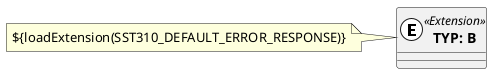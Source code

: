 {
  "sha1": "h2bjt4e0p95d02utoa7695uumqc8xg3",
  "insertion": {
    "when": "2024-06-03T18:59:29.116Z",
    "url": "https://forum.plantuml.net/9880/changed-behaviour-from-vers-2019-5-to-vers-2019-6",
    "user": "plantuml@gmail.com"
  }
}
@startuml
!define Extension(id, name, type = "Extension")  class   "<b>TYP: name</b>" as id << (E,White) type >>

Extension(A, B)
note left
${loadExtension(SST310_DEFAULT_ERROR_RESPONSE)}
end note
@enduml
